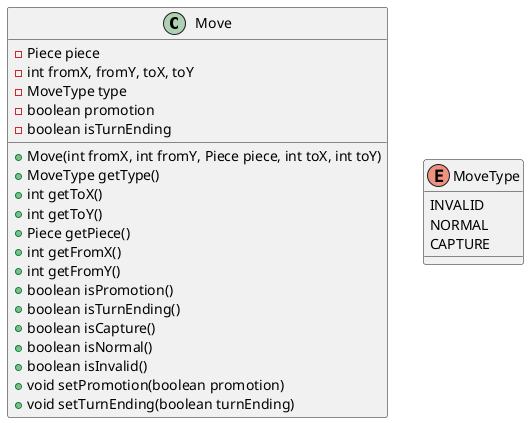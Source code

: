 @startuml
class Move {
    - Piece piece
    - int fromX, fromY, toX, toY
    - MoveType type
    - boolean promotion
    - boolean isTurnEnding
    + Move(int fromX, int fromY, Piece piece, int toX, int toY)
    + MoveType getType()
    + int getToX()
    + int getToY()
    + Piece getPiece()
    + int getFromX()
    + int getFromY()
    + boolean isPromotion()
    + boolean isTurnEnding()
    + boolean isCapture()
    + boolean isNormal()
    + boolean isInvalid()
    + void setPromotion(boolean promotion)
    + void setTurnEnding(boolean turnEnding)
}

enum MoveType {
    INVALID
    NORMAL
    CAPTURE
}
@enduml
